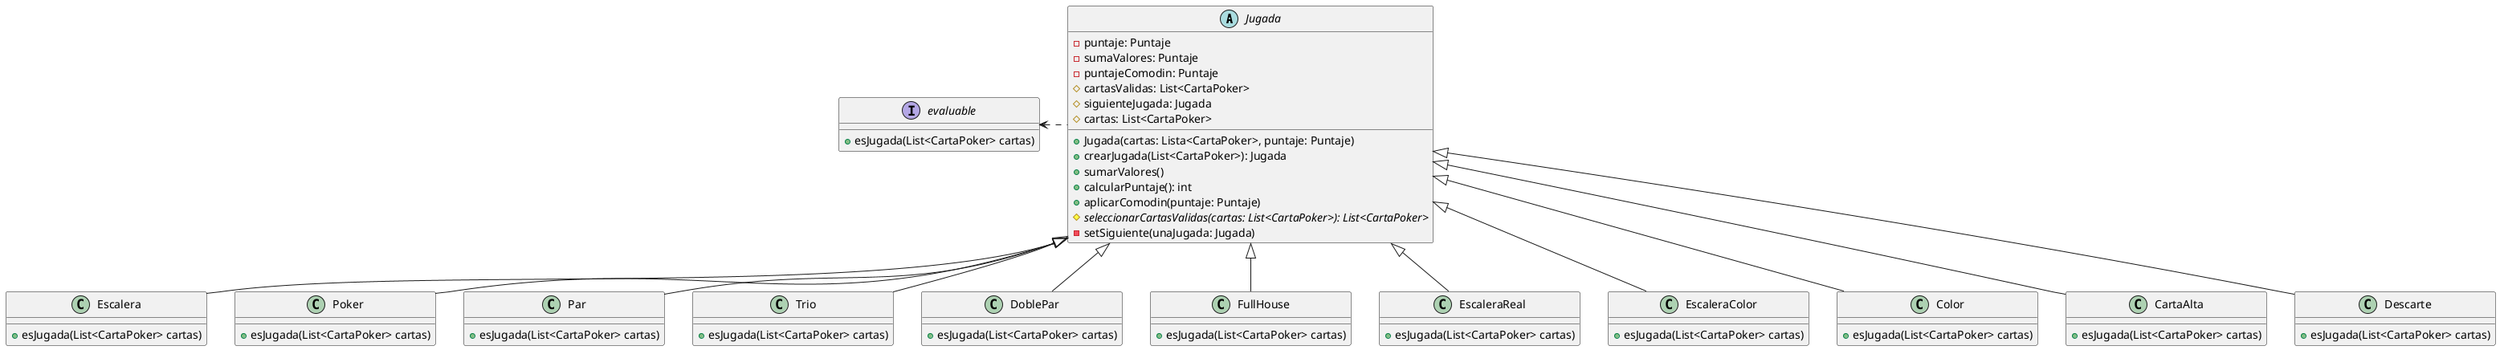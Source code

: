@startuml
'https://plantuml.com/class-diagram

abstract class Jugada
interface evaluable
class Escalera {
     + esJugada(List<CartaPoker> cartas)
}
class Poker{
     + esJugada(List<CartaPoker> cartas)
}
class Par{
              + esJugada(List<CartaPoker> cartas)
         }
class Trio{
               + esJugada(List<CartaPoker> cartas)
          }
class DoblePar{
                   + esJugada(List<CartaPoker> cartas)
              }
class FullHouse{
                    + esJugada(List<CartaPoker> cartas)
               }
class EscaleraReal{
                       + esJugada(List<CartaPoker> cartas)
                  }
class EscaleraColor{
                        + esJugada(List<CartaPoker> cartas)
                   }
class Color{
                + esJugada(List<CartaPoker> cartas)
           }
class CartaAlta{
                    + esJugada(List<CartaPoker> cartas)
               }
class Descarte {
                   + esJugada(List<CartaPoker> cartas)
              }

interface evaluable {
     + esJugada(List<CartaPoker> cartas)
}

abstract class Jugada {
    - puntaje: Puntaje
    - sumaValores: Puntaje
    - puntajeComodin: Puntaje
    # cartasValidas: List<CartaPoker>
    # siguienteJugada: Jugada
    # cartas: List<CartaPoker>

    + Jugada(cartas: Lista<CartaPoker>, puntaje: Puntaje)
    + crearJugada(List<CartaPoker>): Jugada
    + sumarValores()
    + calcularPuntaje(): int
    + aplicarComodin(puntaje: Puntaje)
    # {abstract}seleccionarCartasValidas(cartas: List<CartaPoker>): List<CartaPoker>
    - setSiguiente(unaJugada: Jugada)
}



Jugada .left.> evaluable
Jugada <|-down- Escalera
Jugada <|-down- EscaleraReal
Jugada <|-down- EscaleraColor
Jugada <|-down- Color
Jugada <|-down- Poker
Jugada <|-down- Trio
Jugada <|-down- Par
Jugada <|-down- DoblePar
Jugada <|-down- FullHouse
Jugada <|-down- Descarte
Jugada <|-down- CartaAlta

@enduml
